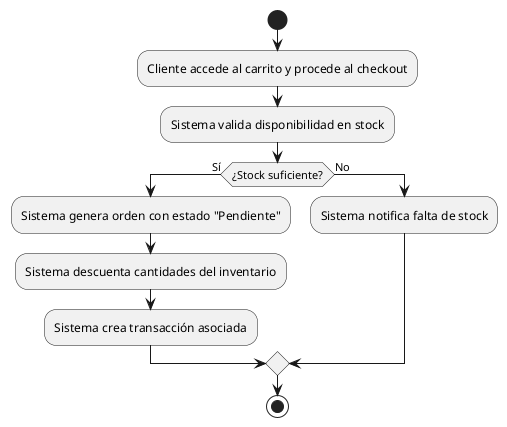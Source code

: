 @startuml
start
:Cliente accede al carrito y procede al checkout;
:Sistema valida disponibilidad en stock;

if (¿Stock suficiente?) then (Sí)
  :Sistema genera orden con estado "Pendiente";
  :Sistema descuenta cantidades del inventario;
  :Sistema crea transacción asociada;
else (No)
  :Sistema notifica falta de stock;
endif

stop
@enduml